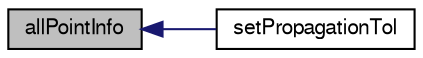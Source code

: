 digraph "allPointInfo"
{
  bgcolor="transparent";
  edge [fontname="FreeSans",fontsize="10",labelfontname="FreeSans",labelfontsize="10"];
  node [fontname="FreeSans",fontsize="10",shape=record];
  rankdir="LR";
  Node81 [label="allPointInfo",height=0.2,width=0.4,color="black", fillcolor="grey75", style="filled", fontcolor="black"];
  Node81 -> Node82 [dir="back",color="midnightblue",fontsize="10",style="solid",fontname="FreeSans"];
  Node82 [label="setPropagationTol",height=0.2,width=0.4,color="black",URL="$a24858.html#af6cfd2367c371029e77410620c1a22c6",tooltip="Change tolerance. "];
}
